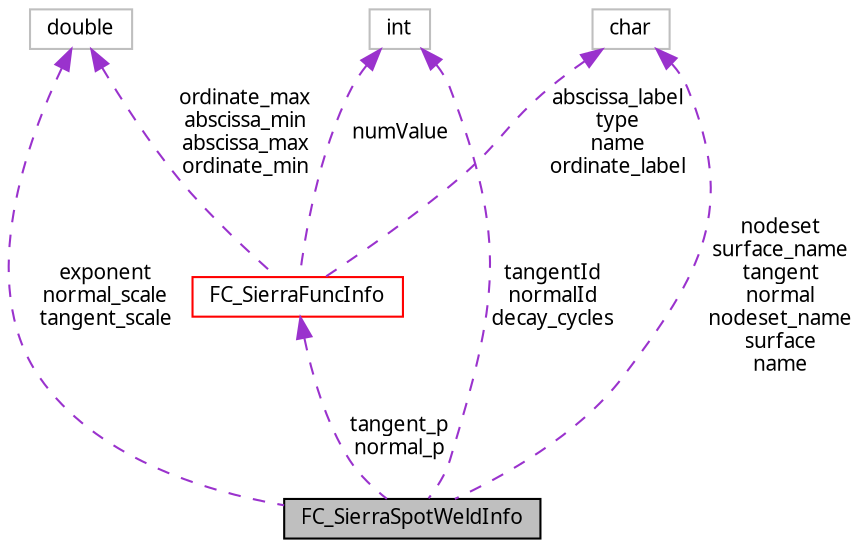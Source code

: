 digraph G
{
  edge [fontname="FreeSans.ttf",fontsize=10,labelfontname="FreeSans.ttf",labelfontsize=10];
  node [fontname="FreeSans.ttf",fontsize=10,shape=record];
  Node1 [label="FC_SierraSpotWeldInfo",height=0.2,width=0.4,color="black", fillcolor="grey75", style="filled" fontcolor="black"];
  Node2 -> Node1 [dir=back,color="darkorchid3",fontsize=10,style="dashed",label="exponent\nnormal_scale\ntangent_scale",fontname="FreeSans.ttf"];
  Node2 [label="double",height=0.2,width=0.4,color="grey75", fillcolor="white", style="filled"];
  Node3 -> Node1 [dir=back,color="darkorchid3",fontsize=10,style="dashed",label="nodeset\nsurface_name\ntangent\nnormal\nnodeset_name\nsurface\nname",fontname="FreeSans.ttf"];
  Node3 [label="char",height=0.2,width=0.4,color="grey75", fillcolor="white", style="filled"];
  Node4 -> Node1 [dir=back,color="darkorchid3",fontsize=10,style="dashed",label="tangentId\nnormalId\ndecay_cycles",fontname="FreeSans.ttf"];
  Node4 [label="int",height=0.2,width=0.4,color="grey75", fillcolor="white", style="filled"];
  Node5 -> Node1 [dir=back,color="darkorchid3",fontsize=10,style="dashed",label="tangent_p\nnormal_p",fontname="FreeSans.ttf"];
  Node5 [label="FC_SierraFuncInfo",height=0.2,width=0.4,color="red", fillcolor="white", style="filled",URL="$structFC__SierraFuncInfo.html"];
  Node2 -> Node5 [dir=back,color="darkorchid3",fontsize=10,style="dashed",label="ordinate_max\nabscissa_min\nabscissa_max\nordinate_min",fontname="FreeSans.ttf"];
  Node3 -> Node5 [dir=back,color="darkorchid3",fontsize=10,style="dashed",label="abscissa_label\ntype\nname\nordinate_label",fontname="FreeSans.ttf"];
  Node4 -> Node5 [dir=back,color="darkorchid3",fontsize=10,style="dashed",label="numValue",fontname="FreeSans.ttf"];
}
